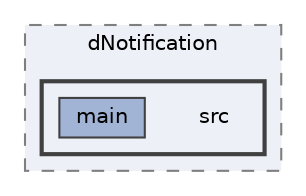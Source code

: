 digraph "repository/brm-inventory/dNotification/src"
{
 // LATEX_PDF_SIZE
  bgcolor="transparent";
  edge [fontname=Helvetica,fontsize=10,labelfontname=Helvetica,labelfontsize=10];
  node [fontname=Helvetica,fontsize=10,shape=box,height=0.2,width=0.4];
  compound=true
  subgraph clusterdir_2e30315892fbf640a47f9a781274945e {
    graph [ bgcolor="#edf0f7", pencolor="grey50", label="dNotification", fontname=Helvetica,fontsize=10 style="filled,dashed", URL="dir_2e30315892fbf640a47f9a781274945e.html",tooltip=""]
  subgraph clusterdir_d7f627e54ce629cc225c2268d1e7caae {
    graph [ bgcolor="#edf0f7", pencolor="grey25", label="", fontname=Helvetica,fontsize=10 style="filled,bold", URL="dir_d7f627e54ce629cc225c2268d1e7caae.html",tooltip=""]
    dir_d7f627e54ce629cc225c2268d1e7caae [shape=plaintext, label="src"];
  dir_af1179c2c5b28cfb57305a526960e8aa [label="main", fillcolor="#a2b4d6", color="grey25", style="filled", URL="dir_af1179c2c5b28cfb57305a526960e8aa.html",tooltip=""];
  }
  }
}
